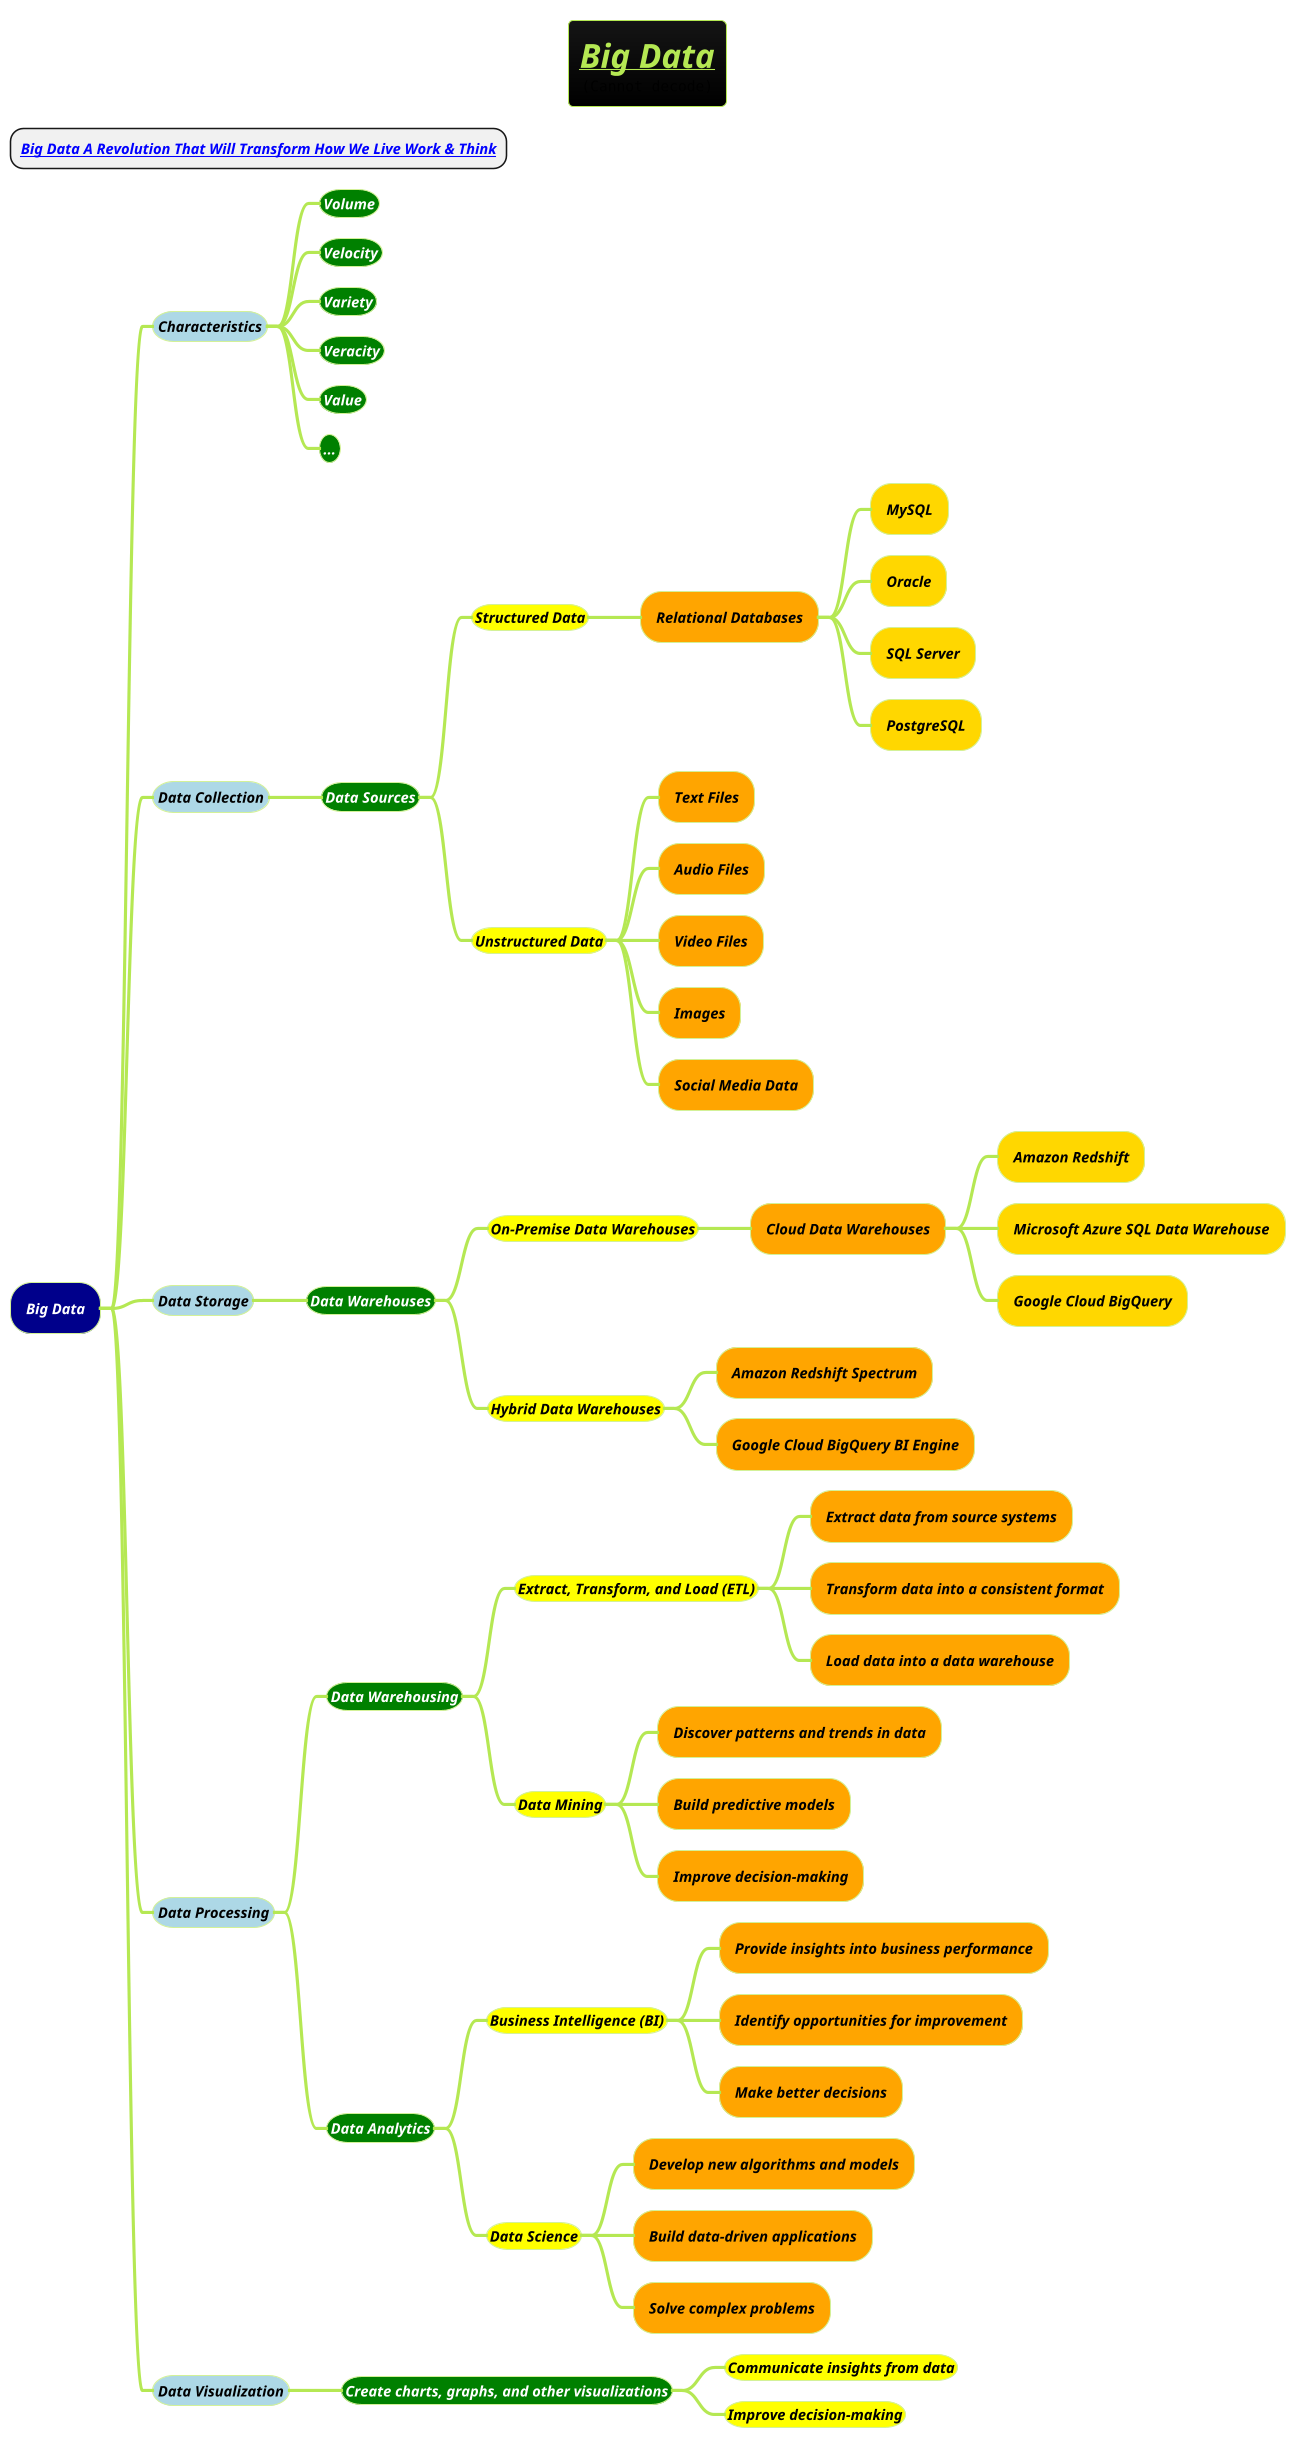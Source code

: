 @startmindmap
title =<i><u>Big Data\n<img:images/img_22.png{scale=.4}>
* <i><b>[[Big-Data-A-Revolution-That-Will-Transform-How-We-Live-Work-and-Think.puml Big Data A Revolution That Will Transform How We Live Work & Think]]
!theme hacker


*[#darkblue] <i><size:14><b><color #white>Big Data
**[#lightblue] <i><size:14><b><color #black>Characteristics
***[#green] <i><size:14><b><color #white>Volume
***[#green] <i><size:14><b><color #white>Velocity
***[#green] <i><size:14><b><color #white>Variety
***[#green] <i><size:14><b><color #white>Veracity
***[#green] <i><size:14><b><color #white>Value
***[#green] <i><size:14><b><color #white>...
**[#lightblue] <i><size:14><b><color #black>Data Collection
***[#green] <i><size:14><b><color #white>Data Sources
****[#yellow] <i><size:14><b><color #black>Structured Data
*****[#orange] <i><size:14><b><color #black>Relational Databases
******[#gold] <i><size:14><b><color #black>MySQL
******[#gold] <i><size:14><b><color #black>Oracle
******[#gold] <i><size:14><b><color #black>SQL Server
******[#gold] <i><size:14><b><color #black>PostgreSQL
****[#yellow] <i><size:14><b><color #black>Unstructured Data
*****[#orange] <i><size:14><b><color #black>Text Files
*****[#orange] <i><size:14><b><color #black>Audio Files
*****[#orange] <i><size:14><b><color #black>Video Files
*****[#orange] <i><size:14><b><color #black>Images
*****[#orange] <i><size:14><b><color #black>Social Media Data
**[#lightblue] <i><size:14><b><color #black>Data Storage
***[#green] <i><size:14><b><color #white>Data Warehouses
****[#yellow] <i><size:14><b><color #black>On-Premise Data Warehouses
*****[#orange] <i><size:14><b><color #black>Cloud Data Warehouses
******[#gold] <i><size:14><b><color #black>Amazon Redshift
******[#gold] <i><size:14><b><color #black>Microsoft Azure SQL Data Warehouse
******[#gold] <i><size:14><b><color #black>Google Cloud BigQuery
****[#yellow] <i><size:14><b><color #black>Hybrid Data Warehouses
*****[#orange] <i><size:14><b><color #black>Amazon Redshift Spectrum
*****[#orange] <i><size:14><b><color #black>Google Cloud BigQuery BI Engine
**[#lightblue] <i><size:14><b><color #black>Data Processing
***[#green] <i><size:14><b><color #white>Data Warehousing
****[#yellow] <i><size:14><b><color #black>Extract, Transform, and Load (ETL)
*****[#orange] <i><size:14><b><color #black>Extract data from source systems
*****[#orange] <i><size:14><b><color #black>Transform data into a consistent format
*****[#orange] <i><size:14><b><color #black>Load data into a data warehouse
****[#yellow] <i><size:14><b><color #black>Data Mining
*****[#orange] <i><size:14><b><color #black>Discover patterns and trends in data
*****[#orange] <i><size:14><b><color #black>Build predictive models
*****[#orange] <i><size:14><b><color #black>Improve decision-making
***[#green] <i><size:14><b><color #white>Data Analytics
****[#yellow] <i><size:14><b><color #black>Business Intelligence (BI)
*****[#orange] <i><size:14><b><color #black>Provide insights into business performance
*****[#orange] <i><size:14><b><color #black>Identify opportunities for improvement
*****[#orange] <i><size:14><b><color #black>Make better decisions
****[#yellow] <i><size:14><b><color #black>Data Science
*****[#orange] <i><size:14><b><color #black>Develop new algorithms and models
*****[#orange] <i><size:14><b><color #black>Build data-driven applications
*****[#orange] <i><size:14><b><color #black>Solve complex problems
**[#lightblue] <i><size:14><b><color #black>Data Visualization
***[#green] <i><size:14><b><color #white>Create charts, graphs, and other visualizations
****[#yellow] <i><size:14><b><color #black>Communicate insights from data
****[#yellow] <i><size:14><b><color #black>Improve decision-making
@endmindmap
